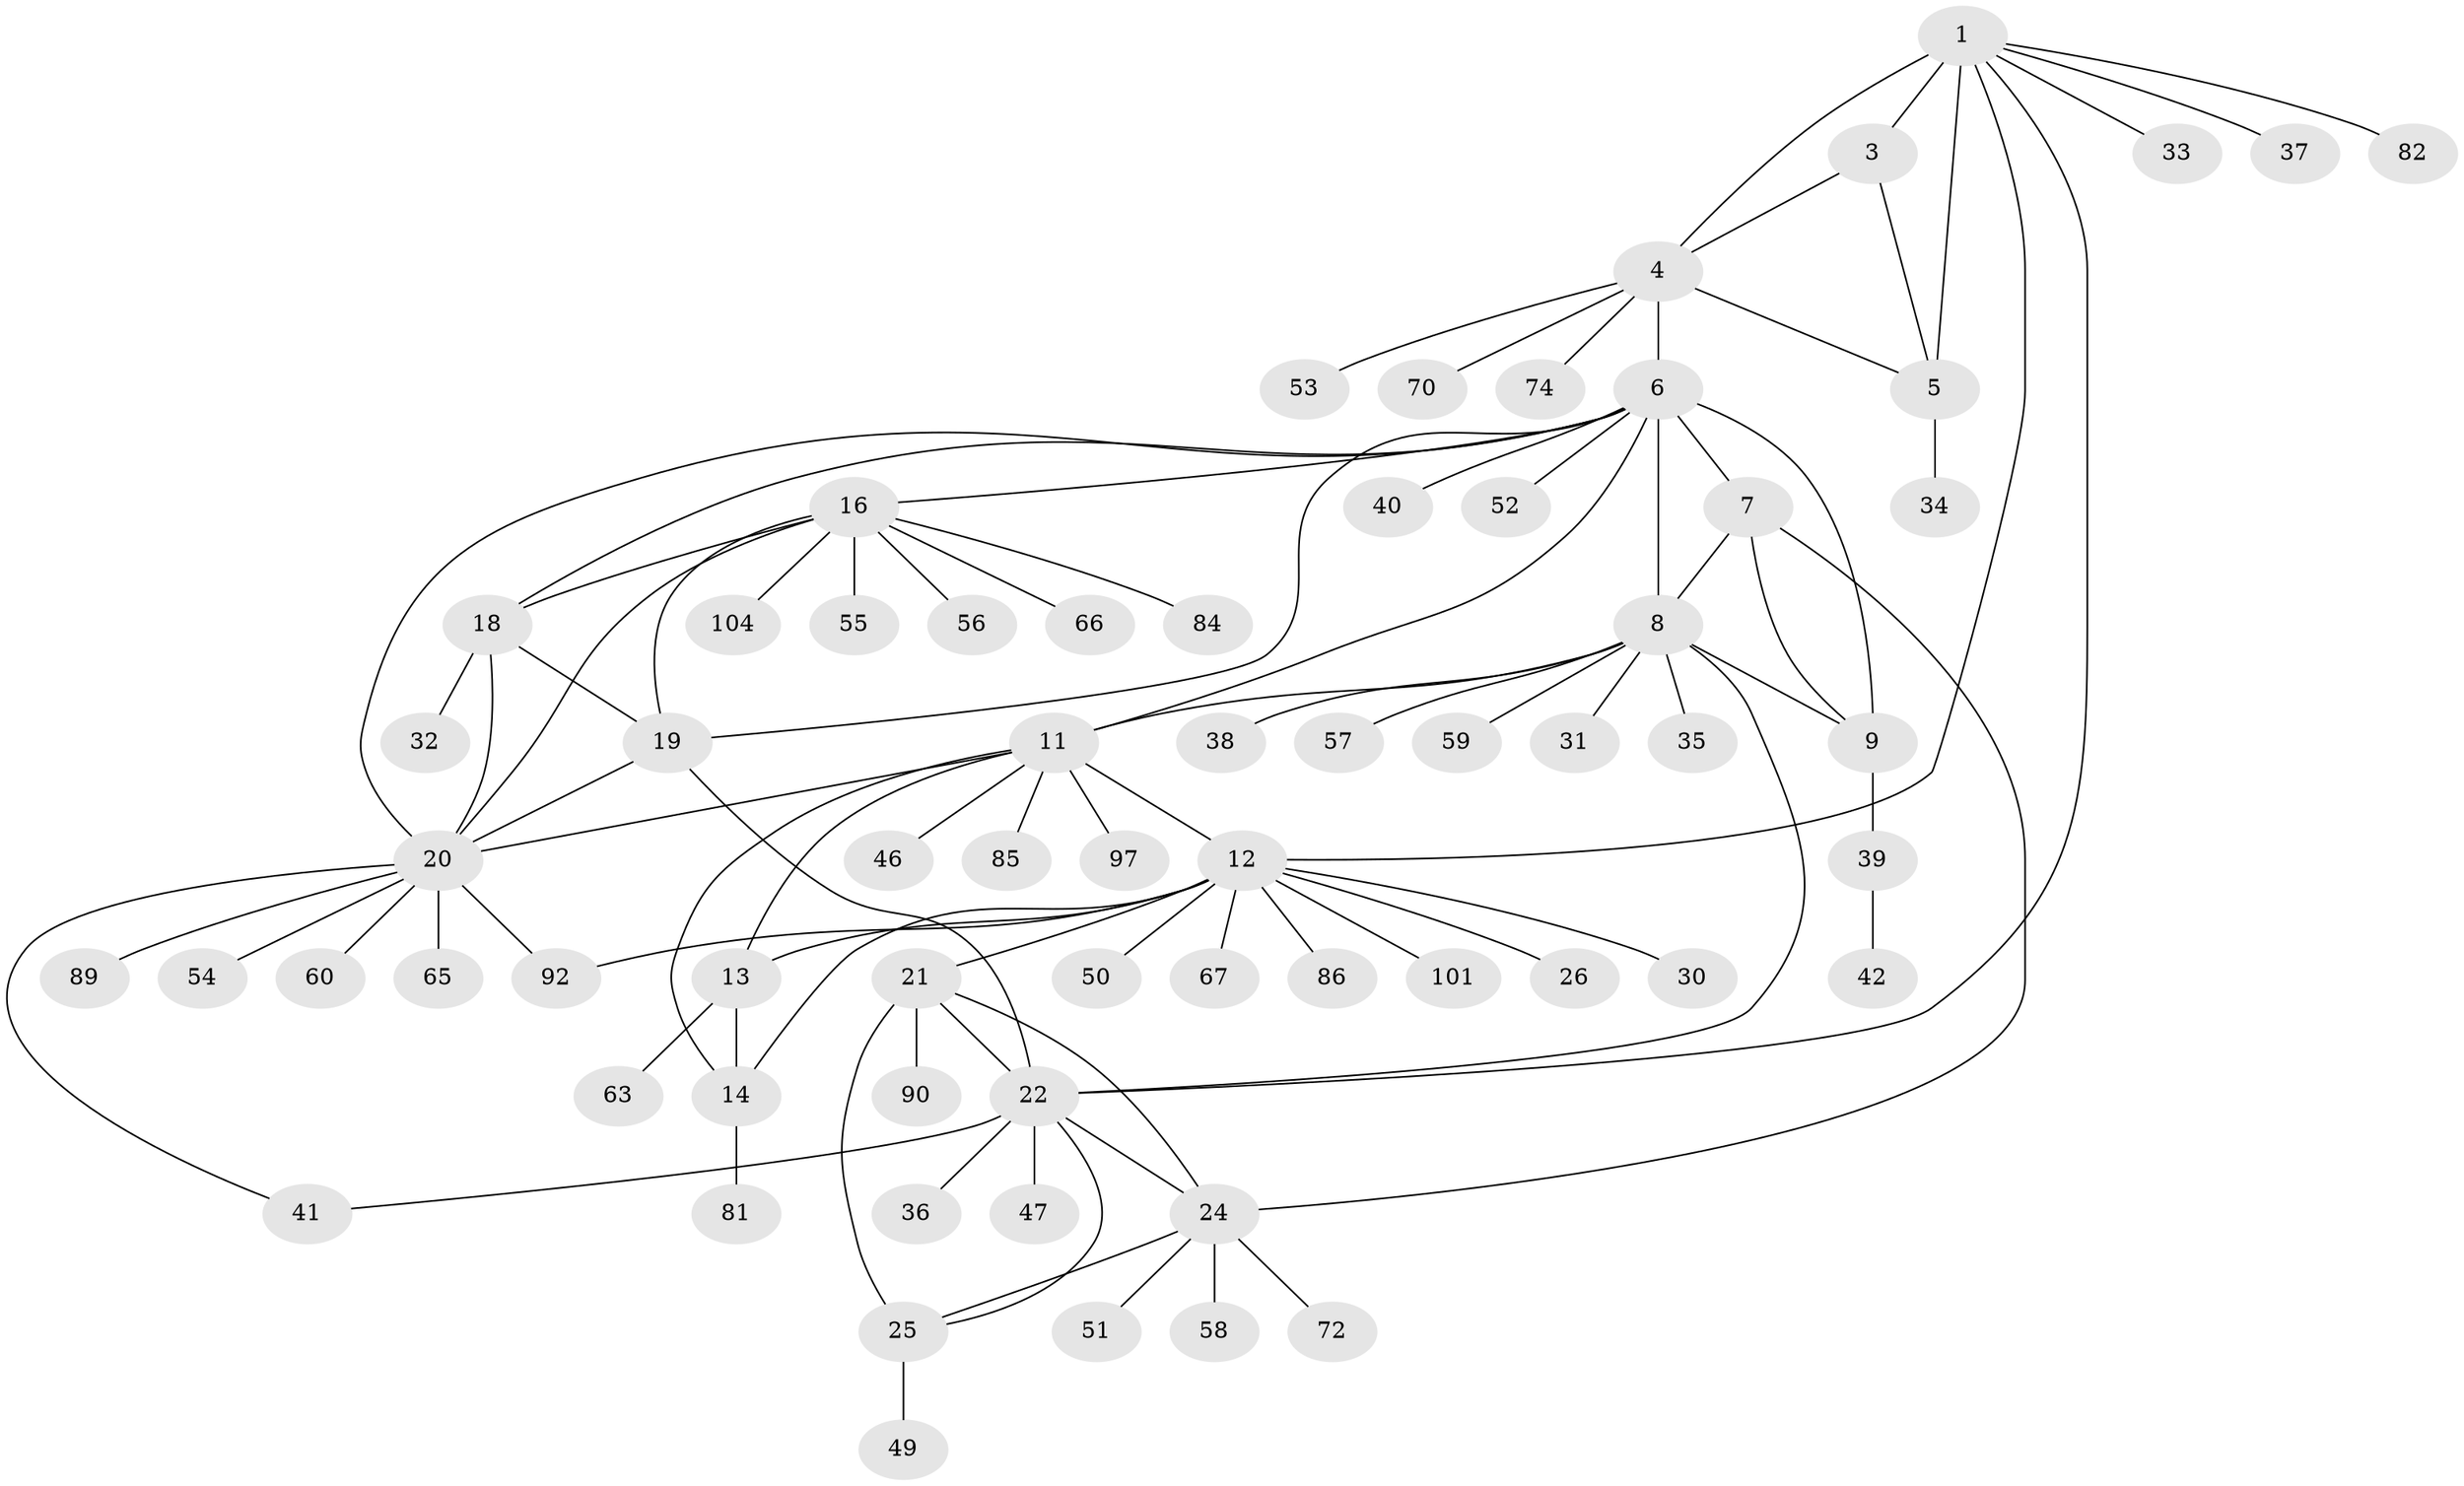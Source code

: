 // original degree distribution, {8: 0.01818181818181818, 6: 0.045454545454545456, 5: 0.045454545454545456, 9: 0.02727272727272727, 10: 0.045454545454545456, 12: 0.00909090909090909, 7: 0.01818181818181818, 11: 0.00909090909090909, 4: 0.00909090909090909, 1: 0.5727272727272728, 2: 0.16363636363636364, 3: 0.03636363636363636}
// Generated by graph-tools (version 1.1) at 2025/19/03/04/25 18:19:41]
// undirected, 66 vertices, 92 edges
graph export_dot {
graph [start="1"]
  node [color=gray90,style=filled];
  1 [super="+2+43"];
  3 [super="+48"];
  4;
  5;
  6 [super="+79+73+17"];
  7 [super="+99"];
  8 [super="+10+110+27"];
  9;
  11;
  12 [super="+15"];
  13;
  14;
  16;
  18 [super="+77+95"];
  19 [super="+45+91+100+105+108"];
  20;
  21 [super="+23"];
  22;
  24;
  25 [super="+62+64"];
  26;
  30;
  31;
  32;
  33;
  34;
  35 [super="+75+44"];
  36;
  37 [super="+78"];
  38;
  39 [super="+71"];
  40;
  41 [super="+80"];
  42;
  46;
  47;
  49;
  50;
  51;
  52;
  53 [super="+96"];
  54;
  55 [super="+106"];
  56;
  57;
  58 [super="+69"];
  59;
  60;
  63 [super="+109"];
  65 [super="+87"];
  66;
  67 [super="+68"];
  70;
  72 [super="+83"];
  74;
  81 [super="+93"];
  82;
  84;
  85;
  86 [super="+107"];
  89;
  90;
  92;
  97;
  101;
  104;
  1 -- 3 [weight=2];
  1 -- 4 [weight=2];
  1 -- 5 [weight=2];
  1 -- 33;
  1 -- 37;
  1 -- 82;
  1 -- 22;
  1 -- 12;
  3 -- 4;
  3 -- 5;
  4 -- 5;
  4 -- 6 [weight=2];
  4 -- 53;
  4 -- 70;
  4 -- 74;
  5 -- 34;
  6 -- 7;
  6 -- 8 [weight=2];
  6 -- 9 [weight=2];
  6 -- 40;
  6 -- 52;
  6 -- 11;
  6 -- 16;
  6 -- 18;
  6 -- 19;
  6 -- 20;
  7 -- 8 [weight=2];
  7 -- 9;
  7 -- 24;
  8 -- 9 [weight=2];
  8 -- 11;
  8 -- 35;
  8 -- 38;
  8 -- 22;
  8 -- 57;
  8 -- 59;
  8 -- 31;
  9 -- 39;
  11 -- 12 [weight=2];
  11 -- 13;
  11 -- 14;
  11 -- 20;
  11 -- 46;
  11 -- 85;
  11 -- 97;
  12 -- 13 [weight=2];
  12 -- 14 [weight=2];
  12 -- 26;
  12 -- 30;
  12 -- 50;
  12 -- 67;
  12 -- 86;
  12 -- 92;
  12 -- 101;
  12 -- 21;
  13 -- 14;
  13 -- 63;
  14 -- 81;
  16 -- 18;
  16 -- 19;
  16 -- 20;
  16 -- 55;
  16 -- 56;
  16 -- 66;
  16 -- 84;
  16 -- 104;
  18 -- 19;
  18 -- 20;
  18 -- 32;
  19 -- 20;
  19 -- 22;
  20 -- 41;
  20 -- 54;
  20 -- 60;
  20 -- 65;
  20 -- 89;
  20 -- 92;
  21 -- 22 [weight=2];
  21 -- 24 [weight=2];
  21 -- 25 [weight=2];
  21 -- 90;
  22 -- 24;
  22 -- 25;
  22 -- 36;
  22 -- 47;
  22 -- 41;
  24 -- 25;
  24 -- 51;
  24 -- 58;
  24 -- 72;
  25 -- 49;
  39 -- 42;
}
